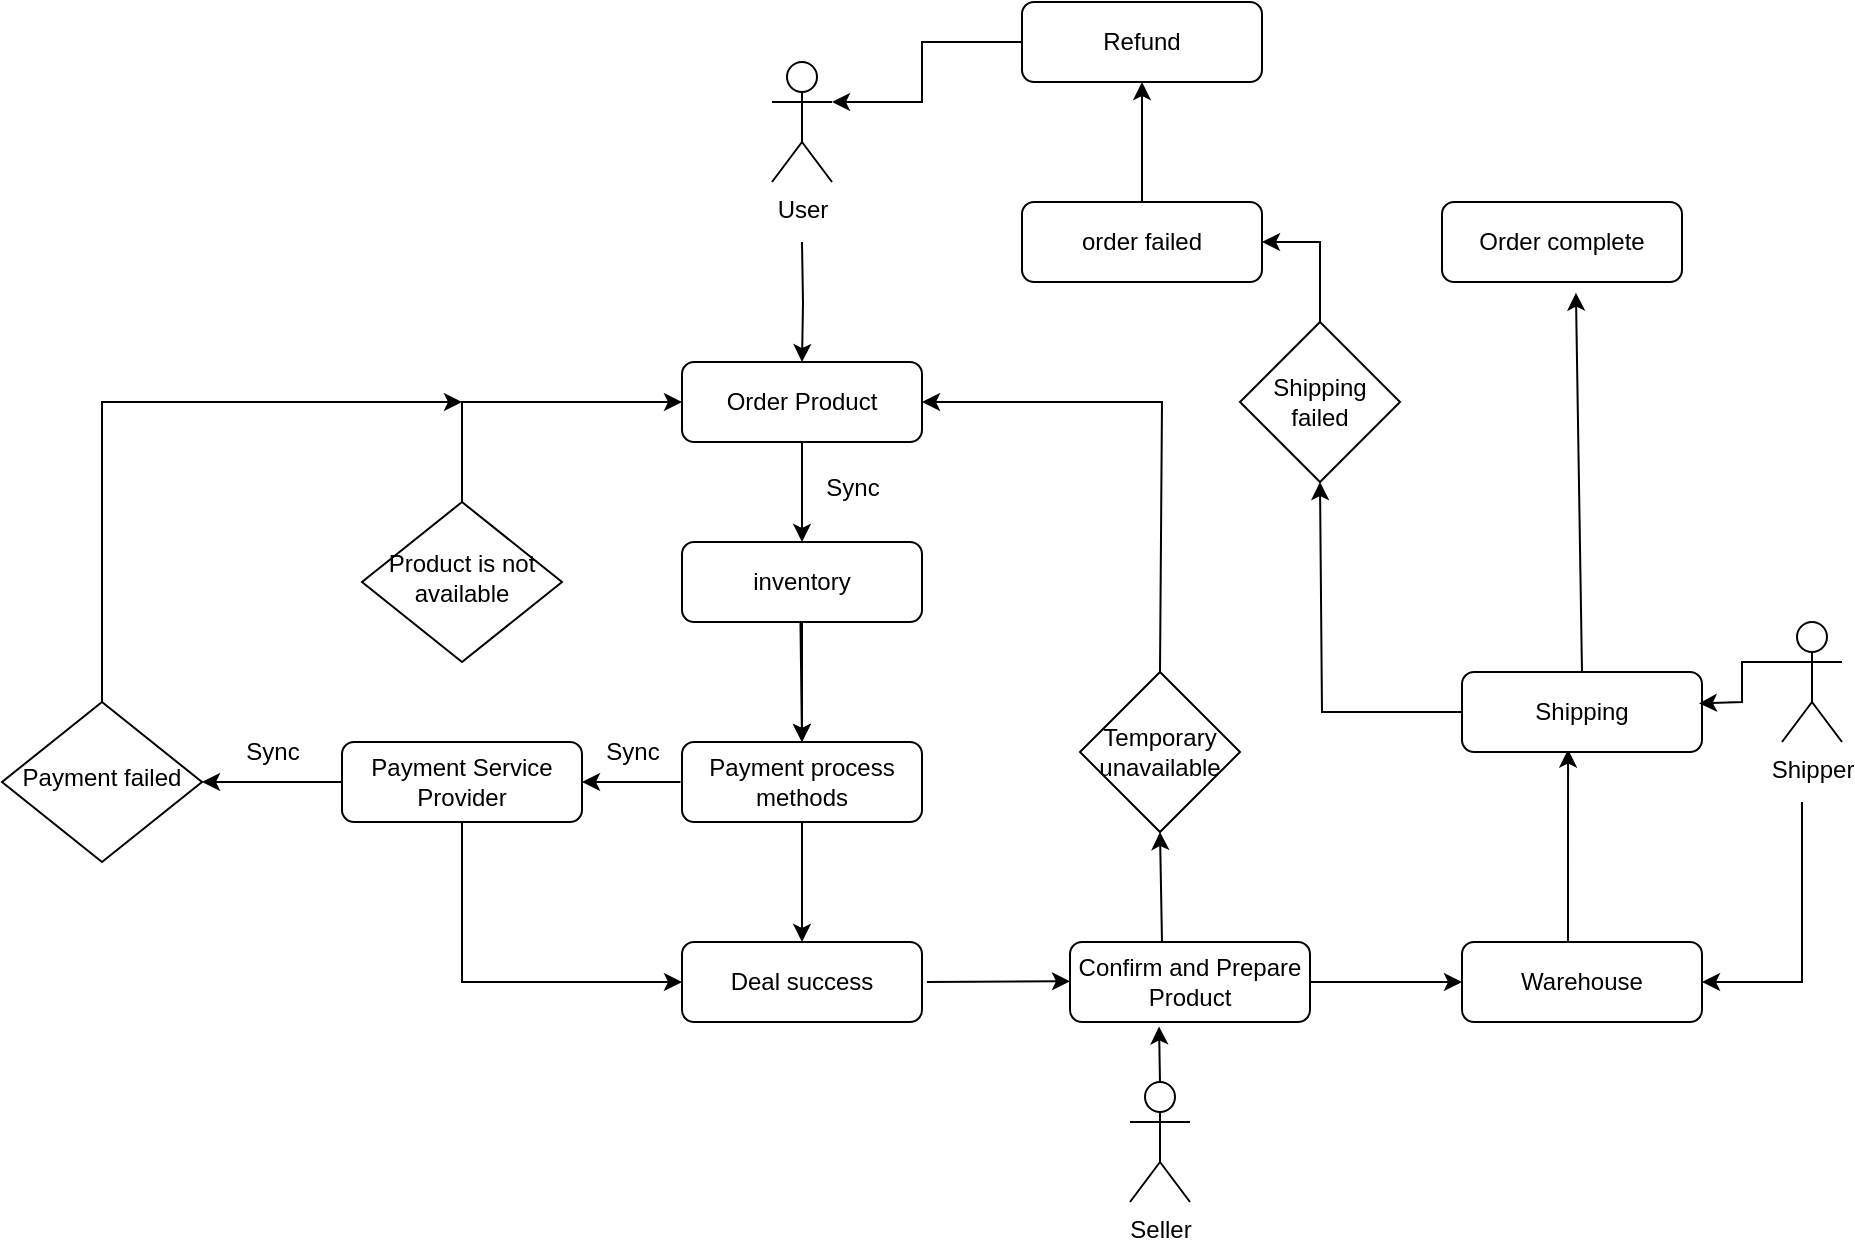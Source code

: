 <mxfile version="24.4.4" type="github">
  <diagram id="C5RBs43oDa-KdzZeNtuy" name="Page-1">
    <mxGraphModel dx="1930" dy="1737" grid="1" gridSize="10" guides="1" tooltips="1" connect="1" arrows="1" fold="1" page="1" pageScale="1" pageWidth="827" pageHeight="1169" math="0" shadow="0">
      <root>
        <mxCell id="WIyWlLk6GJQsqaUBKTNV-0" />
        <mxCell id="WIyWlLk6GJQsqaUBKTNV-1" parent="WIyWlLk6GJQsqaUBKTNV-0" />
        <mxCell id="WIyWlLk6GJQsqaUBKTNV-3" value="Order Product" style="rounded=1;whiteSpace=wrap;html=1;fontSize=12;glass=0;strokeWidth=1;shadow=0;" parent="WIyWlLk6GJQsqaUBKTNV-1" vertex="1">
          <mxGeometry x="160" y="60" width="120" height="40" as="geometry" />
        </mxCell>
        <mxCell id="WIyWlLk6GJQsqaUBKTNV-6" value="Product is not available" style="rhombus;whiteSpace=wrap;html=1;shadow=0;fontFamily=Helvetica;fontSize=12;align=center;strokeWidth=1;spacing=6;spacingTop=-4;" parent="WIyWlLk6GJQsqaUBKTNV-1" vertex="1">
          <mxGeometry y="130" width="100" height="80" as="geometry" />
        </mxCell>
        <mxCell id="WIyWlLk6GJQsqaUBKTNV-7" value="Payment Service Provider" style="rounded=1;whiteSpace=wrap;html=1;fontSize=12;glass=0;strokeWidth=1;shadow=0;" parent="WIyWlLk6GJQsqaUBKTNV-1" vertex="1">
          <mxGeometry x="-10" y="250" width="120" height="40" as="geometry" />
        </mxCell>
        <mxCell id="WIyWlLk6GJQsqaUBKTNV-10" value="Payment failed" style="rhombus;whiteSpace=wrap;html=1;shadow=0;fontFamily=Helvetica;fontSize=12;align=center;strokeWidth=1;spacing=6;spacingTop=-4;" parent="WIyWlLk6GJQsqaUBKTNV-1" vertex="1">
          <mxGeometry x="-180" y="230" width="100" height="80" as="geometry" />
        </mxCell>
        <mxCell id="WIyWlLk6GJQsqaUBKTNV-11" value="Deal success" style="rounded=1;whiteSpace=wrap;html=1;fontSize=12;glass=0;strokeWidth=1;shadow=0;" parent="WIyWlLk6GJQsqaUBKTNV-1" vertex="1">
          <mxGeometry x="160" y="350" width="120" height="40" as="geometry" />
        </mxCell>
        <mxCell id="WIyWlLk6GJQsqaUBKTNV-12" value="Confirm and Prepare Product" style="rounded=1;whiteSpace=wrap;html=1;fontSize=12;glass=0;strokeWidth=1;shadow=0;" parent="WIyWlLk6GJQsqaUBKTNV-1" vertex="1">
          <mxGeometry x="354" y="350" width="120" height="40" as="geometry" />
        </mxCell>
        <mxCell id="KyWVB_GRPg3wKfGdix2a-2" value="" style="edgeStyle=orthogonalEdgeStyle;rounded=0;orthogonalLoop=1;jettySize=auto;html=1;" edge="1" parent="WIyWlLk6GJQsqaUBKTNV-1" target="WIyWlLk6GJQsqaUBKTNV-3">
          <mxGeometry relative="1" as="geometry">
            <mxPoint x="220" as="sourcePoint" />
          </mxGeometry>
        </mxCell>
        <mxCell id="KyWVB_GRPg3wKfGdix2a-0" value="User" style="shape=umlActor;verticalLabelPosition=bottom;verticalAlign=top;html=1;outlineConnect=0;" vertex="1" parent="WIyWlLk6GJQsqaUBKTNV-1">
          <mxGeometry x="205" y="-90" width="30" height="60" as="geometry" />
        </mxCell>
        <mxCell id="KyWVB_GRPg3wKfGdix2a-50" value="" style="edgeStyle=orthogonalEdgeStyle;rounded=0;orthogonalLoop=1;jettySize=auto;html=1;" edge="1" parent="WIyWlLk6GJQsqaUBKTNV-1" source="KyWVB_GRPg3wKfGdix2a-3" target="KyWVB_GRPg3wKfGdix2a-15">
          <mxGeometry relative="1" as="geometry" />
        </mxCell>
        <mxCell id="KyWVB_GRPg3wKfGdix2a-3" value="inventory" style="rounded=1;whiteSpace=wrap;html=1;fontSize=12;glass=0;strokeWidth=1;shadow=0;" vertex="1" parent="WIyWlLk6GJQsqaUBKTNV-1">
          <mxGeometry x="160" y="150" width="120" height="40" as="geometry" />
        </mxCell>
        <mxCell id="KyWVB_GRPg3wKfGdix2a-6" value="Seller" style="shape=umlActor;verticalLabelPosition=bottom;verticalAlign=top;html=1;outlineConnect=0;" vertex="1" parent="WIyWlLk6GJQsqaUBKTNV-1">
          <mxGeometry x="384" y="420" width="30" height="60" as="geometry" />
        </mxCell>
        <mxCell id="KyWVB_GRPg3wKfGdix2a-9" value="" style="endArrow=classic;html=1;rounded=0;exitX=0.5;exitY=1;exitDx=0;exitDy=0;entryX=0.5;entryY=0;entryDx=0;entryDy=0;" edge="1" parent="WIyWlLk6GJQsqaUBKTNV-1" source="WIyWlLk6GJQsqaUBKTNV-3" target="KyWVB_GRPg3wKfGdix2a-3">
          <mxGeometry width="50" height="50" relative="1" as="geometry">
            <mxPoint x="200" y="210" as="sourcePoint" />
            <mxPoint x="250" y="160" as="targetPoint" />
          </mxGeometry>
        </mxCell>
        <mxCell id="KyWVB_GRPg3wKfGdix2a-10" value="Sync" style="text;html=1;align=center;verticalAlign=middle;resizable=0;points=[];autosize=1;strokeColor=none;fillColor=none;" vertex="1" parent="WIyWlLk6GJQsqaUBKTNV-1">
          <mxGeometry x="220" y="108" width="50" height="30" as="geometry" />
        </mxCell>
        <mxCell id="KyWVB_GRPg3wKfGdix2a-11" value="" style="endArrow=classic;html=1;rounded=0;entryX=0;entryY=0.5;entryDx=0;entryDy=0;exitX=0.5;exitY=0;exitDx=0;exitDy=0;" edge="1" parent="WIyWlLk6GJQsqaUBKTNV-1" source="WIyWlLk6GJQsqaUBKTNV-6" target="WIyWlLk6GJQsqaUBKTNV-3">
          <mxGeometry width="50" height="50" relative="1" as="geometry">
            <mxPoint x="50" y="120" as="sourcePoint" />
            <mxPoint x="90" y="70" as="targetPoint" />
            <Array as="points">
              <mxPoint x="50" y="80" />
            </Array>
          </mxGeometry>
        </mxCell>
        <mxCell id="KyWVB_GRPg3wKfGdix2a-15" value="Payment process methods" style="rounded=1;whiteSpace=wrap;html=1;fontSize=12;glass=0;strokeWidth=1;shadow=0;" vertex="1" parent="WIyWlLk6GJQsqaUBKTNV-1">
          <mxGeometry x="160" y="250" width="120" height="40" as="geometry" />
        </mxCell>
        <mxCell id="KyWVB_GRPg3wKfGdix2a-16" value="" style="endArrow=classic;html=1;rounded=0;exitX=0.5;exitY=1;exitDx=0;exitDy=0;entryX=0.5;entryY=0;entryDx=0;entryDy=0;" edge="1" parent="WIyWlLk6GJQsqaUBKTNV-1" target="KyWVB_GRPg3wKfGdix2a-15">
          <mxGeometry width="50" height="50" relative="1" as="geometry">
            <mxPoint x="219.23" y="190" as="sourcePoint" />
            <mxPoint x="219.23" y="240" as="targetPoint" />
          </mxGeometry>
        </mxCell>
        <mxCell id="KyWVB_GRPg3wKfGdix2a-17" value="Sync" style="text;html=1;align=center;verticalAlign=middle;resizable=0;points=[];autosize=1;strokeColor=none;fillColor=none;" vertex="1" parent="WIyWlLk6GJQsqaUBKTNV-1">
          <mxGeometry x="110" y="240" width="50" height="30" as="geometry" />
        </mxCell>
        <mxCell id="KyWVB_GRPg3wKfGdix2a-18" style="edgeStyle=orthogonalEdgeStyle;rounded=0;orthogonalLoop=1;jettySize=auto;html=1;exitX=0.5;exitY=1;exitDx=0;exitDy=0;" edge="1" parent="WIyWlLk6GJQsqaUBKTNV-1" source="WIyWlLk6GJQsqaUBKTNV-7" target="WIyWlLk6GJQsqaUBKTNV-7">
          <mxGeometry relative="1" as="geometry" />
        </mxCell>
        <mxCell id="KyWVB_GRPg3wKfGdix2a-19" value="" style="endArrow=classic;html=1;rounded=0;exitX=0.5;exitY=1;exitDx=0;exitDy=0;entryX=1;entryY=0.5;entryDx=0;entryDy=0;" edge="1" parent="WIyWlLk6GJQsqaUBKTNV-1" target="WIyWlLk6GJQsqaUBKTNV-7">
          <mxGeometry width="50" height="50" relative="1" as="geometry">
            <mxPoint x="159.23" y="270" as="sourcePoint" />
            <mxPoint x="160" y="330" as="targetPoint" />
          </mxGeometry>
        </mxCell>
        <mxCell id="KyWVB_GRPg3wKfGdix2a-20" value="" style="endArrow=classic;html=1;rounded=0;exitX=0;exitY=0.5;exitDx=0;exitDy=0;exitPerimeter=0;entryX=1;entryY=0.5;entryDx=0;entryDy=0;" edge="1" parent="WIyWlLk6GJQsqaUBKTNV-1" source="WIyWlLk6GJQsqaUBKTNV-7" target="WIyWlLk6GJQsqaUBKTNV-10">
          <mxGeometry width="50" height="50" relative="1" as="geometry">
            <mxPoint x="-70" y="320" as="sourcePoint" />
            <mxPoint x="-20" y="270" as="targetPoint" />
          </mxGeometry>
        </mxCell>
        <mxCell id="KyWVB_GRPg3wKfGdix2a-21" value="Sync" style="text;html=1;align=center;verticalAlign=middle;resizable=0;points=[];autosize=1;strokeColor=none;fillColor=none;" vertex="1" parent="WIyWlLk6GJQsqaUBKTNV-1">
          <mxGeometry x="-70" y="240" width="50" height="30" as="geometry" />
        </mxCell>
        <mxCell id="KyWVB_GRPg3wKfGdix2a-22" value="" style="endArrow=classic;html=1;rounded=0;exitX=0.5;exitY=0;exitDx=0;exitDy=0;" edge="1" parent="WIyWlLk6GJQsqaUBKTNV-1" source="WIyWlLk6GJQsqaUBKTNV-10">
          <mxGeometry width="50" height="50" relative="1" as="geometry">
            <mxPoint x="-120" y="210" as="sourcePoint" />
            <mxPoint x="50" y="80" as="targetPoint" />
            <Array as="points">
              <mxPoint x="-130" y="80" />
            </Array>
          </mxGeometry>
        </mxCell>
        <mxCell id="KyWVB_GRPg3wKfGdix2a-23" value="" style="endArrow=classic;html=1;rounded=0;exitX=0.5;exitY=1;exitDx=0;exitDy=0;entryX=0.5;entryY=0;entryDx=0;entryDy=0;" edge="1" parent="WIyWlLk6GJQsqaUBKTNV-1" source="KyWVB_GRPg3wKfGdix2a-15" target="WIyWlLk6GJQsqaUBKTNV-11">
          <mxGeometry width="50" height="50" relative="1" as="geometry">
            <mxPoint x="190" y="350" as="sourcePoint" />
            <mxPoint x="240" y="300" as="targetPoint" />
          </mxGeometry>
        </mxCell>
        <mxCell id="KyWVB_GRPg3wKfGdix2a-25" value="" style="endArrow=classic;html=1;rounded=0;exitX=0.5;exitY=1;exitDx=0;exitDy=0;entryX=0;entryY=0.5;entryDx=0;entryDy=0;" edge="1" parent="WIyWlLk6GJQsqaUBKTNV-1" source="WIyWlLk6GJQsqaUBKTNV-7" target="WIyWlLk6GJQsqaUBKTNV-11">
          <mxGeometry width="50" height="50" relative="1" as="geometry">
            <mxPoint x="70" y="400" as="sourcePoint" />
            <mxPoint x="120" y="350" as="targetPoint" />
            <Array as="points">
              <mxPoint x="50" y="370" />
            </Array>
          </mxGeometry>
        </mxCell>
        <mxCell id="KyWVB_GRPg3wKfGdix2a-26" value="" style="endArrow=classic;html=1;rounded=0;exitX=0.987;exitY=0.633;exitDx=0;exitDy=0;exitPerimeter=0;" edge="1" parent="WIyWlLk6GJQsqaUBKTNV-1">
          <mxGeometry width="50" height="50" relative="1" as="geometry">
            <mxPoint x="282.44" y="369.94" as="sourcePoint" />
            <mxPoint x="354" y="369.62" as="targetPoint" />
          </mxGeometry>
        </mxCell>
        <mxCell id="KyWVB_GRPg3wKfGdix2a-27" value="" style="endArrow=classic;html=1;rounded=0;exitX=1;exitY=0.5;exitDx=0;exitDy=0;entryX=0;entryY=0.5;entryDx=0;entryDy=0;" edge="1" parent="WIyWlLk6GJQsqaUBKTNV-1" source="WIyWlLk6GJQsqaUBKTNV-12" target="KyWVB_GRPg3wKfGdix2a-28">
          <mxGeometry width="50" height="50" relative="1" as="geometry">
            <mxPoint x="510" y="370" as="sourcePoint" />
            <mxPoint x="414" y="300" as="targetPoint" />
            <Array as="points" />
          </mxGeometry>
        </mxCell>
        <mxCell id="KyWVB_GRPg3wKfGdix2a-28" value="Warehouse" style="rounded=1;whiteSpace=wrap;html=1;fontSize=12;glass=0;strokeWidth=1;shadow=0;" vertex="1" parent="WIyWlLk6GJQsqaUBKTNV-1">
          <mxGeometry x="550" y="350" width="120" height="40" as="geometry" />
        </mxCell>
        <mxCell id="KyWVB_GRPg3wKfGdix2a-31" value="Shipp&lt;span style=&quot;background-color: initial;&quot;&gt;er&lt;/span&gt;" style="shape=umlActor;verticalLabelPosition=bottom;verticalAlign=top;html=1;outlineConnect=0;" vertex="1" parent="WIyWlLk6GJQsqaUBKTNV-1">
          <mxGeometry x="710" y="190" width="30" height="60" as="geometry" />
        </mxCell>
        <mxCell id="KyWVB_GRPg3wKfGdix2a-36" value="Temporary unavailable" style="rhombus;whiteSpace=wrap;html=1;" vertex="1" parent="WIyWlLk6GJQsqaUBKTNV-1">
          <mxGeometry x="359" y="215" width="80" height="80" as="geometry" />
        </mxCell>
        <mxCell id="KyWVB_GRPg3wKfGdix2a-37" value="" style="endArrow=classic;html=1;rounded=0;entryX=0.5;entryY=1;entryDx=0;entryDy=0;" edge="1" parent="WIyWlLk6GJQsqaUBKTNV-1" target="KyWVB_GRPg3wKfGdix2a-36">
          <mxGeometry width="50" height="50" relative="1" as="geometry">
            <mxPoint x="400" y="350" as="sourcePoint" />
            <mxPoint x="250" y="180" as="targetPoint" />
          </mxGeometry>
        </mxCell>
        <mxCell id="KyWVB_GRPg3wKfGdix2a-38" value="" style="endArrow=classic;html=1;rounded=0;exitX=0.5;exitY=0;exitDx=0;exitDy=0;entryX=1;entryY=0.5;entryDx=0;entryDy=0;" edge="1" parent="WIyWlLk6GJQsqaUBKTNV-1" source="KyWVB_GRPg3wKfGdix2a-36" target="WIyWlLk6GJQsqaUBKTNV-3">
          <mxGeometry width="50" height="50" relative="1" as="geometry">
            <mxPoint x="200" y="230" as="sourcePoint" />
            <mxPoint x="250" y="180" as="targetPoint" />
            <Array as="points">
              <mxPoint x="400" y="80" />
            </Array>
          </mxGeometry>
        </mxCell>
        <mxCell id="KyWVB_GRPg3wKfGdix2a-39" value="" style="endArrow=classic;html=1;rounded=0;exitX=0.5;exitY=0;exitDx=0;exitDy=0;exitPerimeter=0;entryX=0.371;entryY=1.056;entryDx=0;entryDy=0;entryPerimeter=0;" edge="1" parent="WIyWlLk6GJQsqaUBKTNV-1" source="KyWVB_GRPg3wKfGdix2a-6" target="WIyWlLk6GJQsqaUBKTNV-12">
          <mxGeometry width="50" height="50" relative="1" as="geometry">
            <mxPoint x="310" y="440" as="sourcePoint" />
            <mxPoint x="360" y="390" as="targetPoint" />
          </mxGeometry>
        </mxCell>
        <mxCell id="KyWVB_GRPg3wKfGdix2a-40" value="" style="endArrow=classic;html=1;rounded=0;entryX=0.442;entryY=0.969;entryDx=0;entryDy=0;entryPerimeter=0;" edge="1" parent="WIyWlLk6GJQsqaUBKTNV-1" target="KyWVB_GRPg3wKfGdix2a-42">
          <mxGeometry width="50" height="50" relative="1" as="geometry">
            <mxPoint x="603" y="350" as="sourcePoint" />
            <mxPoint x="670" y="250" as="targetPoint" />
            <Array as="points">
              <mxPoint x="603" y="310" />
            </Array>
          </mxGeometry>
        </mxCell>
        <mxCell id="KyWVB_GRPg3wKfGdix2a-42" value="Shipping" style="rounded=1;whiteSpace=wrap;html=1;fontSize=12;glass=0;strokeWidth=1;shadow=0;" vertex="1" parent="WIyWlLk6GJQsqaUBKTNV-1">
          <mxGeometry x="550" y="215" width="120" height="40" as="geometry" />
        </mxCell>
        <mxCell id="KyWVB_GRPg3wKfGdix2a-43" value="Order complete" style="rounded=1;whiteSpace=wrap;html=1;fontSize=12;glass=0;strokeWidth=1;shadow=0;" vertex="1" parent="WIyWlLk6GJQsqaUBKTNV-1">
          <mxGeometry x="540" y="-20" width="120" height="40" as="geometry" />
        </mxCell>
        <mxCell id="KyWVB_GRPg3wKfGdix2a-44" value="" style="endArrow=classic;html=1;rounded=0;exitX=0.5;exitY=0;exitDx=0;exitDy=0;entryX=0.558;entryY=1.133;entryDx=0;entryDy=0;entryPerimeter=0;" edge="1" parent="WIyWlLk6GJQsqaUBKTNV-1" source="KyWVB_GRPg3wKfGdix2a-42" target="KyWVB_GRPg3wKfGdix2a-43">
          <mxGeometry width="50" height="50" relative="1" as="geometry">
            <mxPoint x="200" y="230" as="sourcePoint" />
            <mxPoint x="250" y="180" as="targetPoint" />
          </mxGeometry>
        </mxCell>
        <mxCell id="KyWVB_GRPg3wKfGdix2a-45" value="" style="endArrow=classic;html=1;rounded=0;exitX=0;exitY=0.5;exitDx=0;exitDy=0;entryX=0.5;entryY=1;entryDx=0;entryDy=0;" edge="1" parent="WIyWlLk6GJQsqaUBKTNV-1" source="KyWVB_GRPg3wKfGdix2a-42" target="KyWVB_GRPg3wKfGdix2a-46">
          <mxGeometry width="50" height="50" relative="1" as="geometry">
            <mxPoint x="200" y="230" as="sourcePoint" />
            <mxPoint x="480" y="130" as="targetPoint" />
            <Array as="points">
              <mxPoint x="480" y="235" />
            </Array>
          </mxGeometry>
        </mxCell>
        <mxCell id="KyWVB_GRPg3wKfGdix2a-46" value="Shipping failed" style="rhombus;whiteSpace=wrap;html=1;" vertex="1" parent="WIyWlLk6GJQsqaUBKTNV-1">
          <mxGeometry x="439" y="40" width="80" height="80" as="geometry" />
        </mxCell>
        <mxCell id="KyWVB_GRPg3wKfGdix2a-49" value="order failed" style="rounded=1;whiteSpace=wrap;html=1;fontSize=12;glass=0;strokeWidth=1;shadow=0;" vertex="1" parent="WIyWlLk6GJQsqaUBKTNV-1">
          <mxGeometry x="330" y="-20" width="120" height="40" as="geometry" />
        </mxCell>
        <mxCell id="KyWVB_GRPg3wKfGdix2a-51" value="" style="endArrow=classic;html=1;rounded=0;exitX=0.5;exitY=0;exitDx=0;exitDy=0;entryX=1;entryY=0.5;entryDx=0;entryDy=0;" edge="1" parent="WIyWlLk6GJQsqaUBKTNV-1" source="KyWVB_GRPg3wKfGdix2a-46" target="KyWVB_GRPg3wKfGdix2a-49">
          <mxGeometry width="50" height="50" relative="1" as="geometry">
            <mxPoint x="229.23" y="200" as="sourcePoint" />
            <mxPoint x="230" y="260" as="targetPoint" />
            <Array as="points">
              <mxPoint x="479" />
            </Array>
          </mxGeometry>
        </mxCell>
        <mxCell id="KyWVB_GRPg3wKfGdix2a-52" value="Refund" style="rounded=1;whiteSpace=wrap;html=1;fontSize=12;glass=0;strokeWidth=1;shadow=0;" vertex="1" parent="WIyWlLk6GJQsqaUBKTNV-1">
          <mxGeometry x="330" y="-120" width="120" height="40" as="geometry" />
        </mxCell>
        <mxCell id="KyWVB_GRPg3wKfGdix2a-53" value="" style="endArrow=classic;html=1;rounded=0;exitX=0.5;exitY=0;exitDx=0;exitDy=0;entryX=0.5;entryY=1;entryDx=0;entryDy=0;" edge="1" parent="WIyWlLk6GJQsqaUBKTNV-1" source="KyWVB_GRPg3wKfGdix2a-49" target="KyWVB_GRPg3wKfGdix2a-52">
          <mxGeometry width="50" height="50" relative="1" as="geometry">
            <mxPoint x="410" y="-10" as="sourcePoint" />
            <mxPoint x="460" y="-60" as="targetPoint" />
          </mxGeometry>
        </mxCell>
        <mxCell id="KyWVB_GRPg3wKfGdix2a-55" value="" style="endArrow=classic;html=1;rounded=0;exitX=0;exitY=0.5;exitDx=0;exitDy=0;entryX=1;entryY=0.333;entryDx=0;entryDy=0;entryPerimeter=0;" edge="1" parent="WIyWlLk6GJQsqaUBKTNV-1" source="KyWVB_GRPg3wKfGdix2a-52" target="KyWVB_GRPg3wKfGdix2a-0">
          <mxGeometry width="50" height="50" relative="1" as="geometry">
            <mxPoint x="310" y="-60" as="sourcePoint" />
            <mxPoint x="360" y="-110" as="targetPoint" />
            <Array as="points">
              <mxPoint x="280" y="-100" />
              <mxPoint x="280" y="-70" />
            </Array>
          </mxGeometry>
        </mxCell>
        <mxCell id="KyWVB_GRPg3wKfGdix2a-56" value="" style="endArrow=classic;html=1;rounded=0;exitX=0;exitY=0.333;exitDx=0;exitDy=0;exitPerimeter=0;entryX=0.987;entryY=0.392;entryDx=0;entryDy=0;entryPerimeter=0;" edge="1" parent="WIyWlLk6GJQsqaUBKTNV-1" source="KyWVB_GRPg3wKfGdix2a-31" target="KyWVB_GRPg3wKfGdix2a-42">
          <mxGeometry width="50" height="50" relative="1" as="geometry">
            <mxPoint x="670" y="190" as="sourcePoint" />
            <mxPoint x="720" y="140" as="targetPoint" />
            <Array as="points">
              <mxPoint x="690" y="210" />
              <mxPoint x="690" y="230" />
            </Array>
          </mxGeometry>
        </mxCell>
        <mxCell id="KyWVB_GRPg3wKfGdix2a-57" value="" style="endArrow=classic;html=1;rounded=0;entryX=1;entryY=0.5;entryDx=0;entryDy=0;" edge="1" parent="WIyWlLk6GJQsqaUBKTNV-1" target="KyWVB_GRPg3wKfGdix2a-28">
          <mxGeometry width="50" height="50" relative="1" as="geometry">
            <mxPoint x="720" y="280" as="sourcePoint" />
            <mxPoint x="690" y="300" as="targetPoint" />
            <Array as="points">
              <mxPoint x="720" y="370" />
            </Array>
          </mxGeometry>
        </mxCell>
      </root>
    </mxGraphModel>
  </diagram>
</mxfile>
